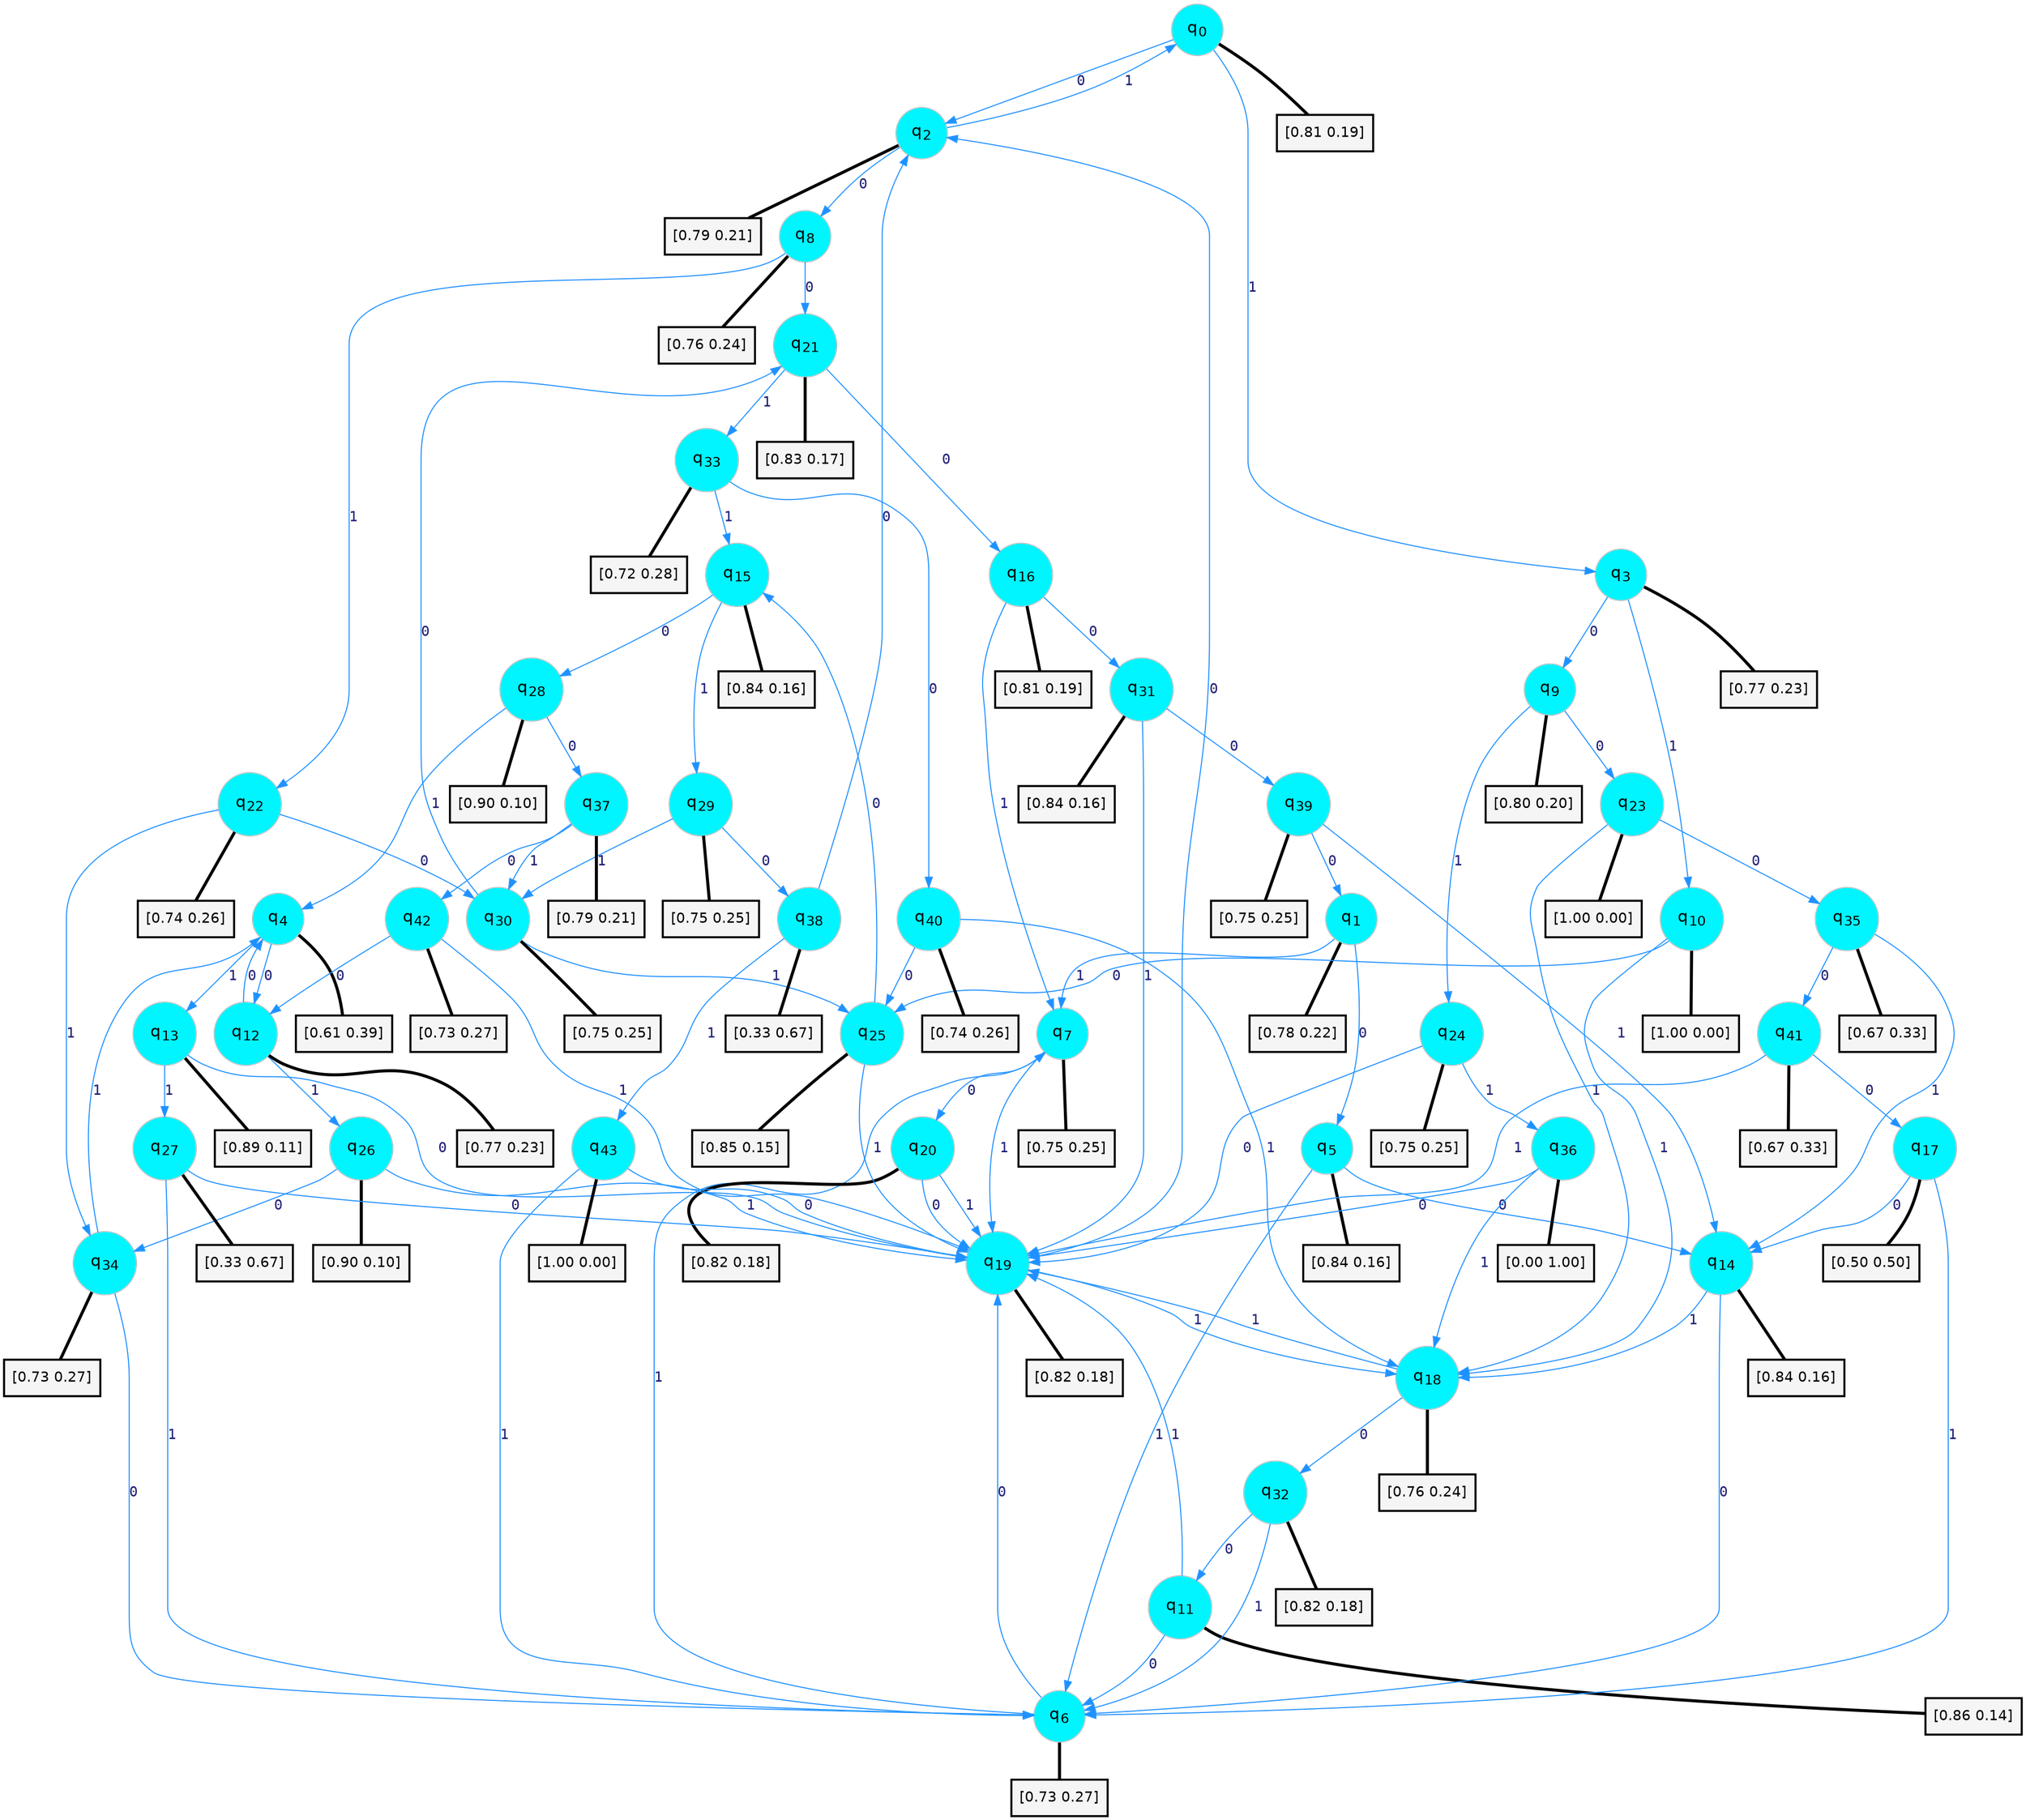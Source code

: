 digraph G {
graph [
bgcolor=transparent, dpi=300, rankdir=TD, size="40,25"];
node [
color=gray, fillcolor=turquoise1, fontcolor=black, fontname=Helvetica, fontsize=16, fontweight=bold, shape=circle, style=filled];
edge [
arrowsize=1, color=dodgerblue1, fontcolor=midnightblue, fontname=courier, fontweight=bold, penwidth=1, style=solid, weight=20];
0[label=<q<SUB>0</SUB>>];
1[label=<q<SUB>1</SUB>>];
2[label=<q<SUB>2</SUB>>];
3[label=<q<SUB>3</SUB>>];
4[label=<q<SUB>4</SUB>>];
5[label=<q<SUB>5</SUB>>];
6[label=<q<SUB>6</SUB>>];
7[label=<q<SUB>7</SUB>>];
8[label=<q<SUB>8</SUB>>];
9[label=<q<SUB>9</SUB>>];
10[label=<q<SUB>10</SUB>>];
11[label=<q<SUB>11</SUB>>];
12[label=<q<SUB>12</SUB>>];
13[label=<q<SUB>13</SUB>>];
14[label=<q<SUB>14</SUB>>];
15[label=<q<SUB>15</SUB>>];
16[label=<q<SUB>16</SUB>>];
17[label=<q<SUB>17</SUB>>];
18[label=<q<SUB>18</SUB>>];
19[label=<q<SUB>19</SUB>>];
20[label=<q<SUB>20</SUB>>];
21[label=<q<SUB>21</SUB>>];
22[label=<q<SUB>22</SUB>>];
23[label=<q<SUB>23</SUB>>];
24[label=<q<SUB>24</SUB>>];
25[label=<q<SUB>25</SUB>>];
26[label=<q<SUB>26</SUB>>];
27[label=<q<SUB>27</SUB>>];
28[label=<q<SUB>28</SUB>>];
29[label=<q<SUB>29</SUB>>];
30[label=<q<SUB>30</SUB>>];
31[label=<q<SUB>31</SUB>>];
32[label=<q<SUB>32</SUB>>];
33[label=<q<SUB>33</SUB>>];
34[label=<q<SUB>34</SUB>>];
35[label=<q<SUB>35</SUB>>];
36[label=<q<SUB>36</SUB>>];
37[label=<q<SUB>37</SUB>>];
38[label=<q<SUB>38</SUB>>];
39[label=<q<SUB>39</SUB>>];
40[label=<q<SUB>40</SUB>>];
41[label=<q<SUB>41</SUB>>];
42[label=<q<SUB>42</SUB>>];
43[label=<q<SUB>43</SUB>>];
44[label="[0.81 0.19]", shape=box,fontcolor=black, fontname=Helvetica, fontsize=14, penwidth=2, fillcolor=whitesmoke,color=black];
45[label="[0.78 0.22]", shape=box,fontcolor=black, fontname=Helvetica, fontsize=14, penwidth=2, fillcolor=whitesmoke,color=black];
46[label="[0.79 0.21]", shape=box,fontcolor=black, fontname=Helvetica, fontsize=14, penwidth=2, fillcolor=whitesmoke,color=black];
47[label="[0.77 0.23]", shape=box,fontcolor=black, fontname=Helvetica, fontsize=14, penwidth=2, fillcolor=whitesmoke,color=black];
48[label="[0.61 0.39]", shape=box,fontcolor=black, fontname=Helvetica, fontsize=14, penwidth=2, fillcolor=whitesmoke,color=black];
49[label="[0.84 0.16]", shape=box,fontcolor=black, fontname=Helvetica, fontsize=14, penwidth=2, fillcolor=whitesmoke,color=black];
50[label="[0.73 0.27]", shape=box,fontcolor=black, fontname=Helvetica, fontsize=14, penwidth=2, fillcolor=whitesmoke,color=black];
51[label="[0.75 0.25]", shape=box,fontcolor=black, fontname=Helvetica, fontsize=14, penwidth=2, fillcolor=whitesmoke,color=black];
52[label="[0.76 0.24]", shape=box,fontcolor=black, fontname=Helvetica, fontsize=14, penwidth=2, fillcolor=whitesmoke,color=black];
53[label="[0.80 0.20]", shape=box,fontcolor=black, fontname=Helvetica, fontsize=14, penwidth=2, fillcolor=whitesmoke,color=black];
54[label="[1.00 0.00]", shape=box,fontcolor=black, fontname=Helvetica, fontsize=14, penwidth=2, fillcolor=whitesmoke,color=black];
55[label="[0.86 0.14]", shape=box,fontcolor=black, fontname=Helvetica, fontsize=14, penwidth=2, fillcolor=whitesmoke,color=black];
56[label="[0.77 0.23]", shape=box,fontcolor=black, fontname=Helvetica, fontsize=14, penwidth=2, fillcolor=whitesmoke,color=black];
57[label="[0.89 0.11]", shape=box,fontcolor=black, fontname=Helvetica, fontsize=14, penwidth=2, fillcolor=whitesmoke,color=black];
58[label="[0.84 0.16]", shape=box,fontcolor=black, fontname=Helvetica, fontsize=14, penwidth=2, fillcolor=whitesmoke,color=black];
59[label="[0.84 0.16]", shape=box,fontcolor=black, fontname=Helvetica, fontsize=14, penwidth=2, fillcolor=whitesmoke,color=black];
60[label="[0.81 0.19]", shape=box,fontcolor=black, fontname=Helvetica, fontsize=14, penwidth=2, fillcolor=whitesmoke,color=black];
61[label="[0.50 0.50]", shape=box,fontcolor=black, fontname=Helvetica, fontsize=14, penwidth=2, fillcolor=whitesmoke,color=black];
62[label="[0.76 0.24]", shape=box,fontcolor=black, fontname=Helvetica, fontsize=14, penwidth=2, fillcolor=whitesmoke,color=black];
63[label="[0.82 0.18]", shape=box,fontcolor=black, fontname=Helvetica, fontsize=14, penwidth=2, fillcolor=whitesmoke,color=black];
64[label="[0.82 0.18]", shape=box,fontcolor=black, fontname=Helvetica, fontsize=14, penwidth=2, fillcolor=whitesmoke,color=black];
65[label="[0.83 0.17]", shape=box,fontcolor=black, fontname=Helvetica, fontsize=14, penwidth=2, fillcolor=whitesmoke,color=black];
66[label="[0.74 0.26]", shape=box,fontcolor=black, fontname=Helvetica, fontsize=14, penwidth=2, fillcolor=whitesmoke,color=black];
67[label="[1.00 0.00]", shape=box,fontcolor=black, fontname=Helvetica, fontsize=14, penwidth=2, fillcolor=whitesmoke,color=black];
68[label="[0.75 0.25]", shape=box,fontcolor=black, fontname=Helvetica, fontsize=14, penwidth=2, fillcolor=whitesmoke,color=black];
69[label="[0.85 0.15]", shape=box,fontcolor=black, fontname=Helvetica, fontsize=14, penwidth=2, fillcolor=whitesmoke,color=black];
70[label="[0.90 0.10]", shape=box,fontcolor=black, fontname=Helvetica, fontsize=14, penwidth=2, fillcolor=whitesmoke,color=black];
71[label="[0.33 0.67]", shape=box,fontcolor=black, fontname=Helvetica, fontsize=14, penwidth=2, fillcolor=whitesmoke,color=black];
72[label="[0.90 0.10]", shape=box,fontcolor=black, fontname=Helvetica, fontsize=14, penwidth=2, fillcolor=whitesmoke,color=black];
73[label="[0.75 0.25]", shape=box,fontcolor=black, fontname=Helvetica, fontsize=14, penwidth=2, fillcolor=whitesmoke,color=black];
74[label="[0.75 0.25]", shape=box,fontcolor=black, fontname=Helvetica, fontsize=14, penwidth=2, fillcolor=whitesmoke,color=black];
75[label="[0.84 0.16]", shape=box,fontcolor=black, fontname=Helvetica, fontsize=14, penwidth=2, fillcolor=whitesmoke,color=black];
76[label="[0.82 0.18]", shape=box,fontcolor=black, fontname=Helvetica, fontsize=14, penwidth=2, fillcolor=whitesmoke,color=black];
77[label="[0.72 0.28]", shape=box,fontcolor=black, fontname=Helvetica, fontsize=14, penwidth=2, fillcolor=whitesmoke,color=black];
78[label="[0.73 0.27]", shape=box,fontcolor=black, fontname=Helvetica, fontsize=14, penwidth=2, fillcolor=whitesmoke,color=black];
79[label="[0.67 0.33]", shape=box,fontcolor=black, fontname=Helvetica, fontsize=14, penwidth=2, fillcolor=whitesmoke,color=black];
80[label="[0.00 1.00]", shape=box,fontcolor=black, fontname=Helvetica, fontsize=14, penwidth=2, fillcolor=whitesmoke,color=black];
81[label="[0.79 0.21]", shape=box,fontcolor=black, fontname=Helvetica, fontsize=14, penwidth=2, fillcolor=whitesmoke,color=black];
82[label="[0.33 0.67]", shape=box,fontcolor=black, fontname=Helvetica, fontsize=14, penwidth=2, fillcolor=whitesmoke,color=black];
83[label="[0.75 0.25]", shape=box,fontcolor=black, fontname=Helvetica, fontsize=14, penwidth=2, fillcolor=whitesmoke,color=black];
84[label="[0.74 0.26]", shape=box,fontcolor=black, fontname=Helvetica, fontsize=14, penwidth=2, fillcolor=whitesmoke,color=black];
85[label="[0.67 0.33]", shape=box,fontcolor=black, fontname=Helvetica, fontsize=14, penwidth=2, fillcolor=whitesmoke,color=black];
86[label="[0.73 0.27]", shape=box,fontcolor=black, fontname=Helvetica, fontsize=14, penwidth=2, fillcolor=whitesmoke,color=black];
87[label="[1.00 0.00]", shape=box,fontcolor=black, fontname=Helvetica, fontsize=14, penwidth=2, fillcolor=whitesmoke,color=black];
0->2 [label=0];
0->3 [label=1];
0->44 [arrowhead=none, penwidth=3,color=black];
1->5 [label=0];
1->7 [label=1];
1->45 [arrowhead=none, penwidth=3,color=black];
2->8 [label=0];
2->0 [label=1];
2->46 [arrowhead=none, penwidth=3,color=black];
3->9 [label=0];
3->10 [label=1];
3->47 [arrowhead=none, penwidth=3,color=black];
4->12 [label=0];
4->13 [label=1];
4->48 [arrowhead=none, penwidth=3,color=black];
5->14 [label=0];
5->6 [label=1];
5->49 [arrowhead=none, penwidth=3,color=black];
6->19 [label=0];
6->7 [label=1];
6->50 [arrowhead=none, penwidth=3,color=black];
7->20 [label=0];
7->19 [label=1];
7->51 [arrowhead=none, penwidth=3,color=black];
8->21 [label=0];
8->22 [label=1];
8->52 [arrowhead=none, penwidth=3,color=black];
9->23 [label=0];
9->24 [label=1];
9->53 [arrowhead=none, penwidth=3,color=black];
10->25 [label=0];
10->18 [label=1];
10->54 [arrowhead=none, penwidth=3,color=black];
11->6 [label=0];
11->19 [label=1];
11->55 [arrowhead=none, penwidth=3,color=black];
12->4 [label=0];
12->26 [label=1];
12->56 [arrowhead=none, penwidth=3,color=black];
13->19 [label=0];
13->27 [label=1];
13->57 [arrowhead=none, penwidth=3,color=black];
14->6 [label=0];
14->18 [label=1];
14->58 [arrowhead=none, penwidth=3,color=black];
15->28 [label=0];
15->29 [label=1];
15->59 [arrowhead=none, penwidth=3,color=black];
16->31 [label=0];
16->7 [label=1];
16->60 [arrowhead=none, penwidth=3,color=black];
17->14 [label=0];
17->6 [label=1];
17->61 [arrowhead=none, penwidth=3,color=black];
18->32 [label=0];
18->19 [label=1];
18->62 [arrowhead=none, penwidth=3,color=black];
19->2 [label=0];
19->18 [label=1];
19->63 [arrowhead=none, penwidth=3,color=black];
20->19 [label=0];
20->19 [label=1];
20->64 [arrowhead=none, penwidth=3,color=black];
21->16 [label=0];
21->33 [label=1];
21->65 [arrowhead=none, penwidth=3,color=black];
22->30 [label=0];
22->34 [label=1];
22->66 [arrowhead=none, penwidth=3,color=black];
23->35 [label=0];
23->18 [label=1];
23->67 [arrowhead=none, penwidth=3,color=black];
24->19 [label=0];
24->36 [label=1];
24->68 [arrowhead=none, penwidth=3,color=black];
25->15 [label=0];
25->19 [label=1];
25->69 [arrowhead=none, penwidth=3,color=black];
26->34 [label=0];
26->19 [label=1];
26->70 [arrowhead=none, penwidth=3,color=black];
27->19 [label=0];
27->6 [label=1];
27->71 [arrowhead=none, penwidth=3,color=black];
28->37 [label=0];
28->4 [label=1];
28->72 [arrowhead=none, penwidth=3,color=black];
29->38 [label=0];
29->30 [label=1];
29->73 [arrowhead=none, penwidth=3,color=black];
30->21 [label=0];
30->25 [label=1];
30->74 [arrowhead=none, penwidth=3,color=black];
31->39 [label=0];
31->19 [label=1];
31->75 [arrowhead=none, penwidth=3,color=black];
32->11 [label=0];
32->6 [label=1];
32->76 [arrowhead=none, penwidth=3,color=black];
33->40 [label=0];
33->15 [label=1];
33->77 [arrowhead=none, penwidth=3,color=black];
34->6 [label=0];
34->4 [label=1];
34->78 [arrowhead=none, penwidth=3,color=black];
35->41 [label=0];
35->14 [label=1];
35->79 [arrowhead=none, penwidth=3,color=black];
36->19 [label=0];
36->18 [label=1];
36->80 [arrowhead=none, penwidth=3,color=black];
37->42 [label=0];
37->30 [label=1];
37->81 [arrowhead=none, penwidth=3,color=black];
38->2 [label=0];
38->43 [label=1];
38->82 [arrowhead=none, penwidth=3,color=black];
39->1 [label=0];
39->14 [label=1];
39->83 [arrowhead=none, penwidth=3,color=black];
40->25 [label=0];
40->18 [label=1];
40->84 [arrowhead=none, penwidth=3,color=black];
41->17 [label=0];
41->19 [label=1];
41->85 [arrowhead=none, penwidth=3,color=black];
42->12 [label=0];
42->19 [label=1];
42->86 [arrowhead=none, penwidth=3,color=black];
43->19 [label=0];
43->6 [label=1];
43->87 [arrowhead=none, penwidth=3,color=black];
}
